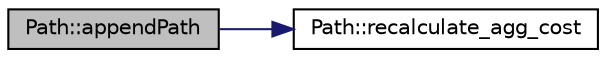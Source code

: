 digraph "Path::appendPath"
{
  edge [fontname="Helvetica",fontsize="10",labelfontname="Helvetica",labelfontsize="10"];
  node [fontname="Helvetica",fontsize="10",shape=record];
  rankdir="LR";
  Node37 [label="Path::appendPath",height=0.2,width=0.4,color="black", fillcolor="grey75", style="filled", fontcolor="black"];
  Node37 -> Node38 [color="midnightblue",fontsize="10",style="solid",fontname="Helvetica"];
  Node38 [label="Path::recalculate_agg_cost",height=0.2,width=0.4,color="black", fillcolor="white", style="filled",URL="$classPath.html#a410651095c5cf94da65891af5951c707"];
}
